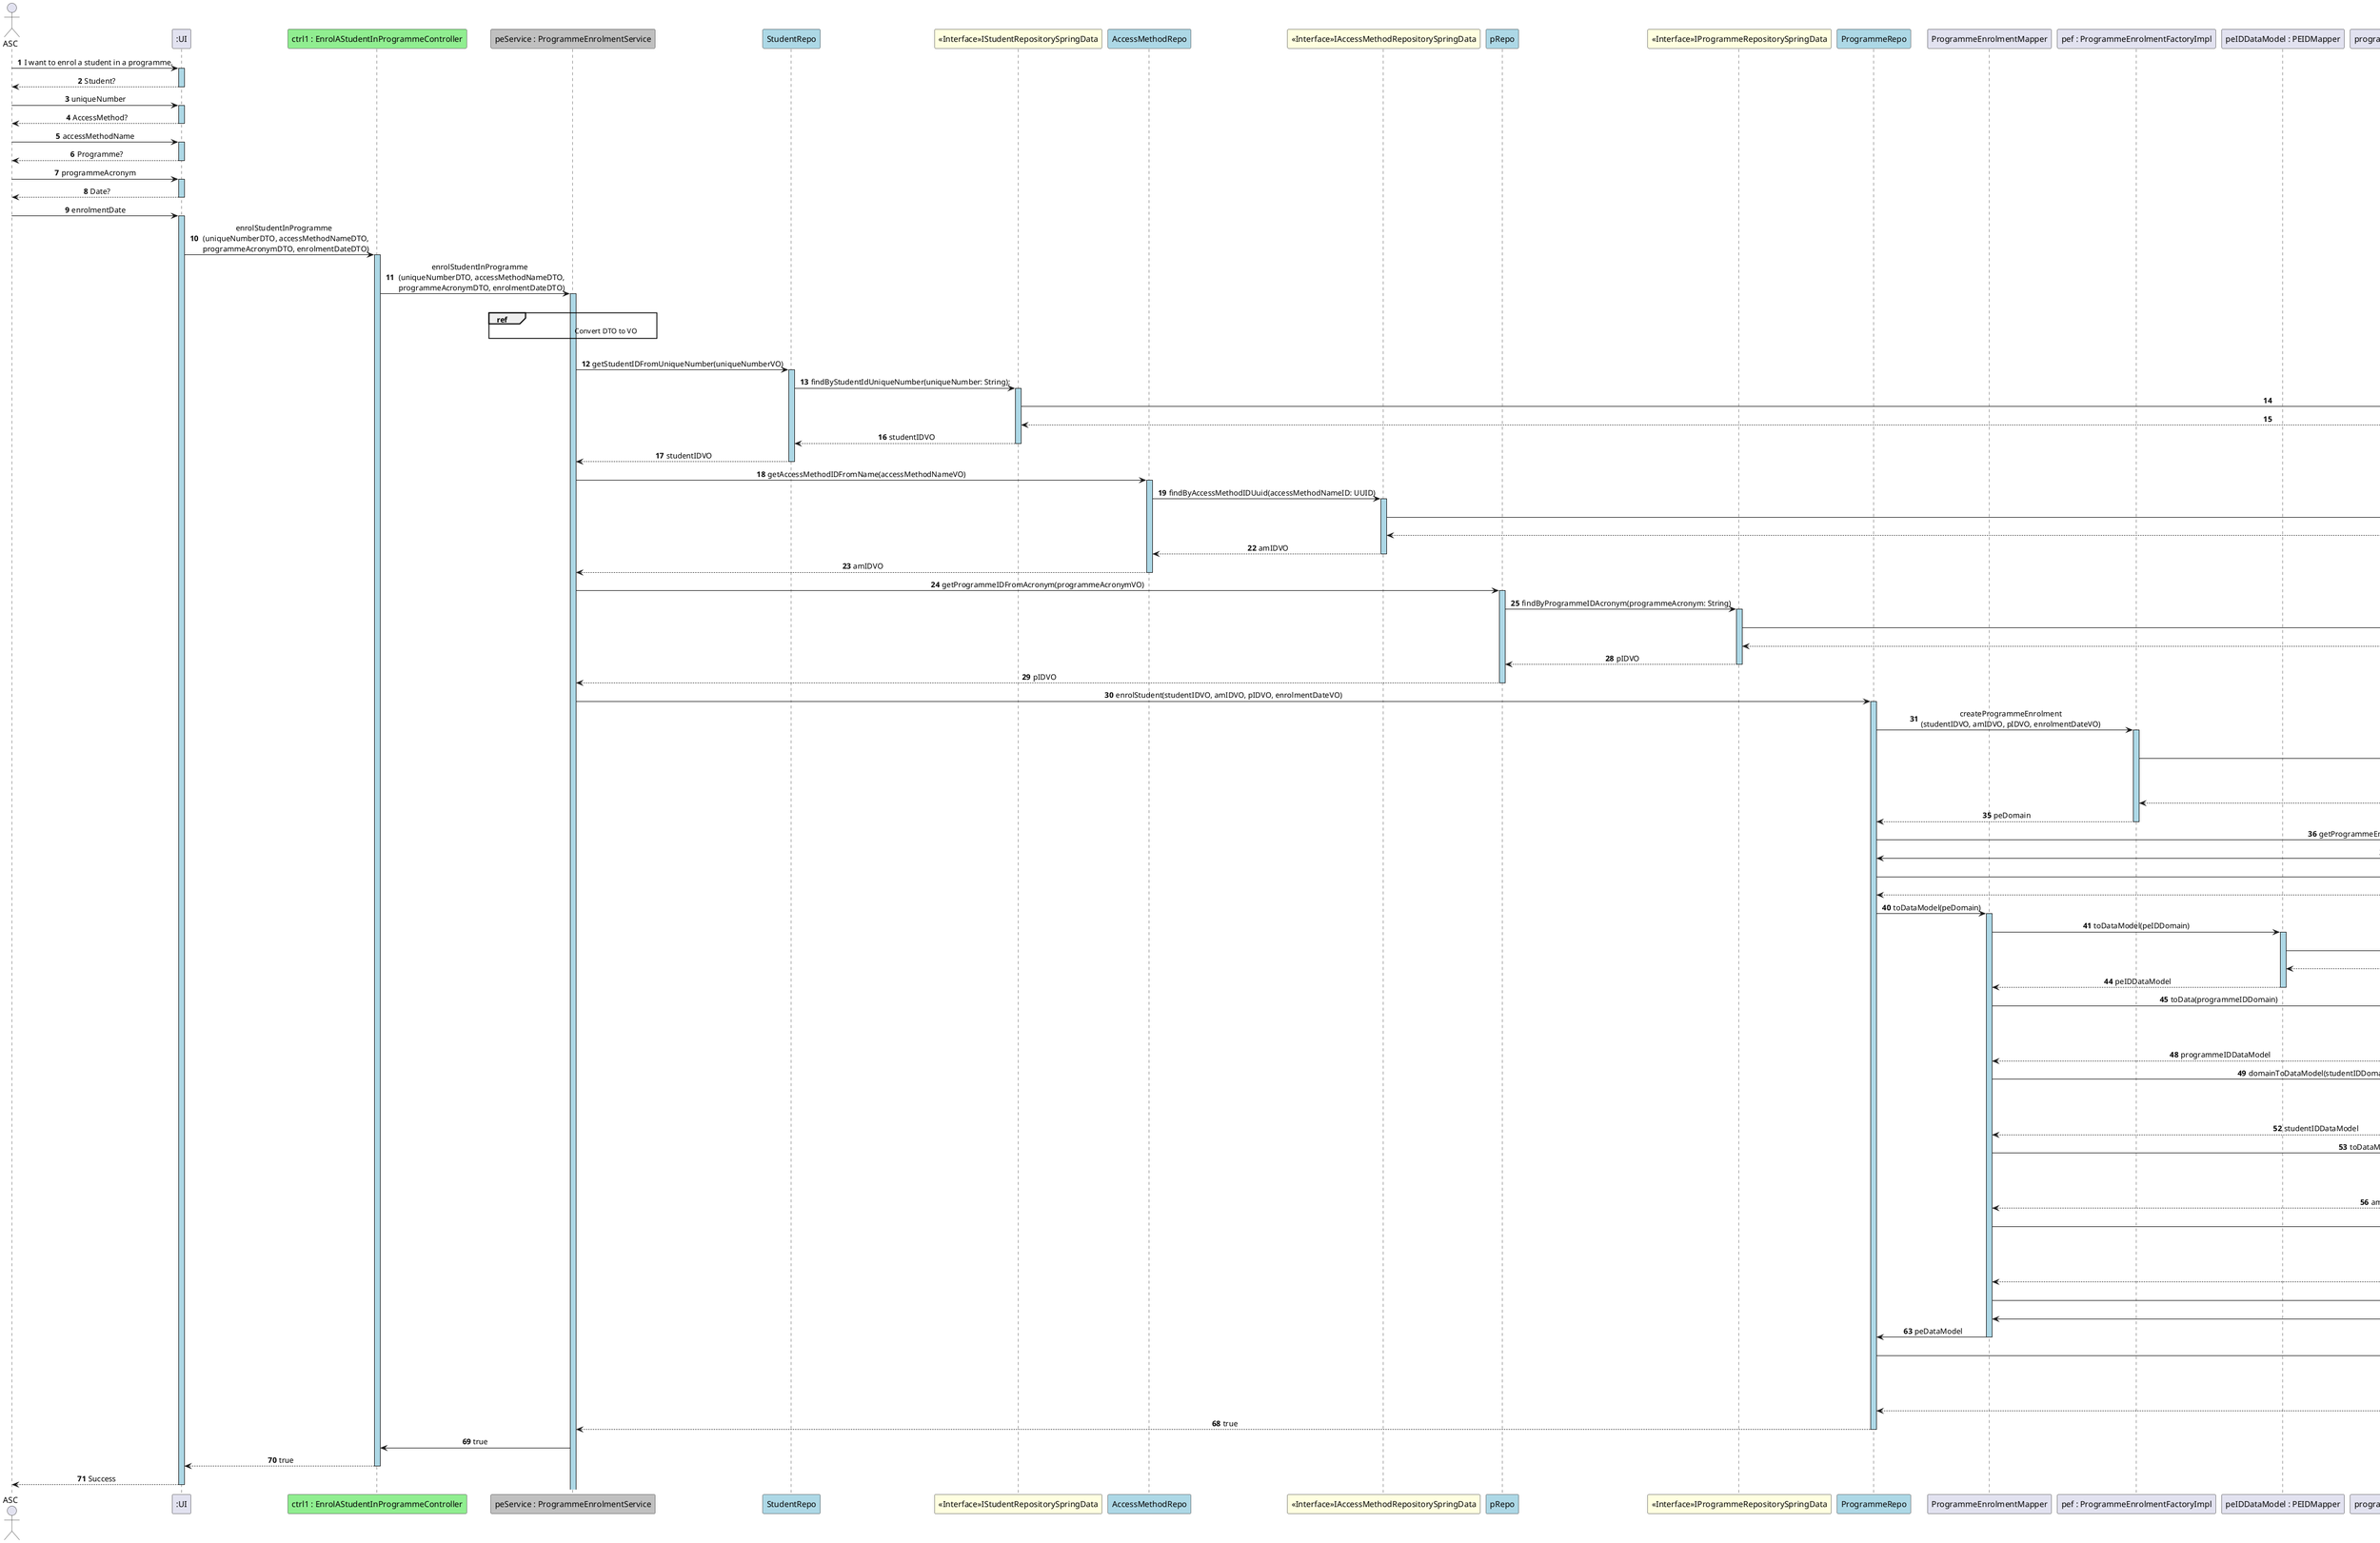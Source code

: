 @startuml
skinparam sequenceMessageAlign center
skinparam sequenceLifeLineBackgroundColor lightblue
autonumber
actor ASC
participant ":UI" as UI
participant "ctrl1 : EnrolAStudentInProgrammeController" as CTRL #lightgreen
participant "peService : ProgrammeEnrolmentService" as PEService #silver
participant "StudentRepo" as StudentRepo #lightblue
participant "<<Interface>>IStudentRepositorySpringData" as IStudentRepoSpringData #lightyellow
participant "AccessMethodRepo" as AccessMethodRepo #lightblue
participant "<<Interface>>IAccessMethodRepositorySpringData" as IAMRepoSpringData #lightyellow
participant "pRepo" as ProgrammeRepo #lightblue
participant "<<Interface>>IProgrammeRepositorySpringData" as IProgrammeRepoSpringData #lightyellow
participant "ProgrammeRepo" as ProgrammeEnrolmentRepo #lightblue
participant "ProgrammeEnrolmentMapper" as PEMapper
participant "pef : ProgrammeEnrolmentFactoryImpl" as PEFactory
participant "peIDDataModel : PEIDMapper" as PEIDMapper
participant "programmeIDDataModel : ProgrammeIDMapper" as ProgrammeIDMapper
participant "studentIDDataModel : StudentIDDataModel" as StudentIDMapper
participant "amIDDataModel : AMIDMapper" as AMIDMapper
participant "peDomain : ProgrammeEnrolment" as ProgrammeEnrolment
participant Date
participant "peDataModel : ProgrammeEnrolmentDataModel" as PEDataModel
participant "<<Interface>>IProgrammeEnrolmentRepositorySpringData" as IPERepoSpringData #lightyellow


ASC -> UI : I want to enrol a student in a programme.
activate UI
UI --> ASC : Student?
deactivate UI
ASC -> UI : uniqueNumber
activate UI
UI --> ASC : AccessMethod?
deactivate UI
ASC -> UI : accessMethodName
activate UI
UI --> ASC : Programme?
deactivate UI
ASC -> UI : programmeAcronym
activate UI
UI --> ASC : Date?
deactivate UI
ASC -> UI : enrolmentDate
activate UI
UI -> CTRL : enrolStudentInProgramme \n (uniqueNumberDTO, accessMethodNameDTO,\n programmeAcronymDTO, enrolmentDateDTO)
activate CTRL
CTRL -> PEService : enrolStudentInProgramme \n (uniqueNumberDTO, accessMethodNameDTO,\n programmeAcronymDTO, enrolmentDateDTO)
activate PEService
|||
ref over PEService
    \t \t \t \t \t Convert DTO to VO \t
end ref
|||

PEService -> StudentRepo : getStudentIDFromUniqueNumber(uniqueNumberVO)
activate StudentRepo
StudentRepo -> IStudentRepoSpringData : findByStudentIdUniqueNumber(uniqueNumber: String);
activate IStudentRepoSpringData
IStudentRepoSpringData -> :
IStudentRepoSpringData <-- :
StudentRepo <-- IStudentRepoSpringData : studentIDVO
deactivate IStudentRepoSpringData
StudentRepo --> PEService : studentIDVO
deactivate StudentRepo

PEService -> AccessMethodRepo : getAccessMethodIDFromName(accessMethodNameVO)
activate AccessMethodRepo
AccessMethodRepo -> IAMRepoSpringData : findByAccessMethodIDUuid(accessMethodNameID: UUID)
activate IAMRepoSpringData
IAMRepoSpringData -> :
IAMRepoSpringData <-- :
AccessMethodRepo <-- IAMRepoSpringData : amIDVO
deactivate IAMRepoSpringData
AccessMethodRepo --> PEService : amIDVO
deactivate AccessMethodRepo



PEService -> ProgrammeRepo : getProgrammeIDFromAcronym(programmeAcronymVO)
activate ProgrammeRepo
ProgrammeRepo -> IProgrammeRepoSpringData : findByProgrammeIDAcronym(programmeAcronym: String)
activate IProgrammeRepoSpringData
IProgrammeRepoSpringData -> :
IProgrammeRepoSpringData <-- :
ProgrammeRepo <-- IProgrammeRepoSpringData : pIDVO
deactivate IProgrammeRepoSpringData
ProgrammeRepo --> PEService : pIDVO
deactivate ProgrammeRepo

PEService -> ProgrammeEnrolmentRepo: enrolStudent(studentIDVO, amIDVO, pIDVO, enrolmentDateVO)
activate ProgrammeEnrolmentRepo
ProgrammeEnrolmentRepo -> PEFactory: createProgrammeEnrolment\n(studentIDVO, amIDVO, pIDVO, enrolmentDateVO)
activate PEFactory
PEFactory -> ProgrammeEnrolment**: createProgrammeEnrolment\n(studentIDVO, amIDVO, pIDVO, enrolmentDateVO)

activate ProgrammeEnrolment
ProgrammeEnrolment -> ProgrammeEnrolment : validateAndFormatDate(date)
ProgrammeEnrolment --> PEFactory: peDomain
deactivate ProgrammeEnrolment
PEFactory --> ProgrammeEnrolmentRepo: peDomain
deactivate PEFactory

ProgrammeEnrolmentRepo -> ProgrammeEnrolment : getProgrammeEnrolmentID(programmeEnrolment)
activate ProgrammeEnrolment
ProgrammeEnrolment -> ProgrammeEnrolmentRepo : peIDDomain
deactivate ProgrammeEnrolment

ProgrammeEnrolmentRepo -> : existsByID(peIDDomain)
ProgrammeEnrolmentRepo <-- : false

ProgrammeEnrolmentRepo -> PEMapper : toDataModel(peDomain)
activate PEMapper
PEMapper -> PEIDMapper : toDataModel(peIDDomain)
activate PEIDMapper
PEIDMapper -> ProgrammeEnrolment : getProgrammeEnrolmentID(peDomain)
activate ProgrammeEnrolment
ProgrammeEnrolment --> PEIDMapper : peIDDomain
deactivate ProgrammeEnrolment
PEIDMapper --> PEMapper : peIDDataModel
deactivate PEIDMapper

PEMapper -> ProgrammeIDMapper : toData(programmeIDDomain)
activate ProgrammeIDMapper
ProgrammeIDMapper -> ProgrammeEnrolment : getProgrammeID(peDomain)
activate ProgrammeEnrolment
ProgrammeEnrolment --> ProgrammeIDMapper : programmeIDDomain
deactivate ProgrammeEnrolment
ProgrammeIDMapper --> PEMapper : programmeIDDataModel
deactivate ProgrammeIDMapper

PEMapper -> StudentIDMapper : domainToDataModel(studentIDDomain)
activate StudentIDMapper
StudentIDMapper -> ProgrammeEnrolment : getStudentID(peDomain)
activate ProgrammeEnrolment
ProgrammeEnrolment --> StudentIDMapper : studentIDDomain
deactivate ProgrammeEnrolment
StudentIDMapper --> PEMapper : studentIDDataModel
deactivate StudentIDMapper

PEMapper -> AMIDMapper : toDataModel(amIDDomain)
activate AMIDMapper
AMIDMapper -> ProgrammeEnrolment : getAccessMethodID(peDomain)
activate ProgrammeEnrolment
ProgrammeEnrolment --> AMIDMapper : amIDDomain
deactivate ProgrammeEnrolment
AMIDMapper --> PEMapper : amIDDataModel
deactivate AMIDMapper

PEMapper -> ProgrammeEnrolment : getDate(peDomain)
activate ProgrammeEnrolment
ProgrammeEnrolment -> Date : getLocalDate(Date)
activate Date
Date --> ProgrammeEnrolment : localDate
deactivate Date
ProgrammeEnrolment --> PEMapper : localDate
deactivate ProgrammeEnrolment

PEMapper -> PEDataModel : createPEDataModel(peIDDataModel, programmeIDDataModel, studentIDDataModel, amIDDataModel, localDate)
activate PEDataModel
PEDataModel -> PEMapper : peDataModel
deactivate PEDataModel
PEMapper -> ProgrammeEnrolmentRepo : peDataModel
deactivate PEMapper

ProgrammeEnrolmentRepo -> IPERepoSpringData : save(peDataModel)
activate IPERepoSpringData
IPERepoSpringData ->
IPERepoSpringData <--
IPERepoSpringData --> ProgrammeEnrolmentRepo : peDataModel
deactivate IPERepoSpringData


ProgrammeEnrolmentRepo --> PEService: true
deactivate ProgrammeEnrolmentRepo

PEService -> CTRL : true

CTRL --> UI : true
deactivate CTRL
UI --> ASC : Success
deactivate UI
Deactivate IPERepoSpringData

@enduml